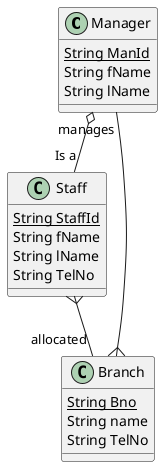 @startuml
'https://plantuml.com/class-diagram



class Manager{
{static} String ManId
String fName
String lName
}
class Branch{
{static} String Bno
String name
String TelNo
}
class Staff{
{static} String StaffId
String fName
String lName
String TelNo
}

Manager  o-- "Is a" Staff

Branch  }-- "manages"  Manager

Staff  }-- "allocated" Branch

@enduml
